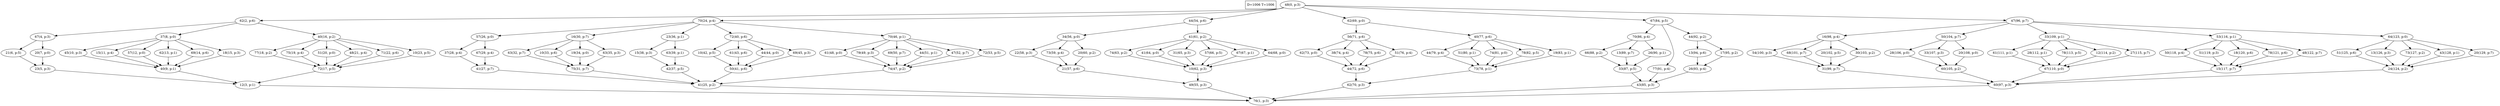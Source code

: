 digraph Task {
i [shape=box, label="D=1006 T=1006"]; 
0 [label="48(0, p:3)"];
1 [label="76(1, p:3)"];
2 [label="62(2, p:6)"];
3 [label="12(3, p:1)"];
4 [label="67(4, p:3)"];
5 [label="23(5, p:3)"];
6 [label="21(6, p:5)"];
7 [label="20(7, p:0)"];
8 [label="37(8, p:0)"];
9 [label="40(9, p:1)"];
10 [label="45(10, p:3)"];
11 [label="15(11, p:4)"];
12 [label="57(12, p:0)"];
13 [label="62(13, p:1)"];
14 [label="69(14, p:6)"];
15 [label="18(15, p:3)"];
16 [label="40(16, p:2)"];
17 [label="72(17, p:5)"];
18 [label="77(18, p:2)"];
19 [label="75(19, p:4)"];
20 [label="51(20, p:0)"];
21 [label="48(21, p:4)"];
22 [label="71(22, p:6)"];
23 [label="10(23, p:5)"];
24 [label="70(24, p:4)"];
25 [label="41(25, p:2)"];
26 [label="57(26, p:0)"];
27 [label="41(27, p:7)"];
28 [label="37(28, p:4)"];
29 [label="67(29, p:4)"];
30 [label="16(30, p:7)"];
31 [label="75(31, p:7)"];
32 [label="63(32, p:7)"];
33 [label="10(33, p:6)"];
34 [label="19(34, p:0)"];
35 [label="63(35, p:3)"];
36 [label="23(36, p:1)"];
37 [label="42(37, p:5)"];
38 [label="15(38, p:3)"];
39 [label="63(39, p:1)"];
40 [label="72(40, p:6)"];
41 [label="50(41, p:6)"];
42 [label="10(42, p:5)"];
43 [label="61(43, p:6)"];
44 [label="44(44, p:0)"];
45 [label="69(45, p:3)"];
46 [label="70(46, p:1)"];
47 [label="74(47, p:2)"];
48 [label="61(48, p:0)"];
49 [label="79(49, p:3)"];
50 [label="69(50, p:7)"];
51 [label="44(51, p:1)"];
52 [label="47(52, p:7)"];
53 [label="72(53, p:5)"];
54 [label="44(54, p:6)"];
55 [label="49(55, p:3)"];
56 [label="34(56, p:0)"];
57 [label="21(57, p:6)"];
58 [label="22(58, p:3)"];
59 [label="73(59, p:4)"];
60 [label="20(60, p:2)"];
61 [label="41(61, p:2)"];
62 [label="10(62, p:3)"];
63 [label="74(63, p:2)"];
64 [label="41(64, p:0)"];
65 [label="31(65, p:3)"];
66 [label="57(66, p:5)"];
67 [label="67(67, p:1)"];
68 [label="64(68, p:0)"];
69 [label="62(69, p:0)"];
70 [label="62(70, p:3)"];
71 [label="56(71, p:6)"];
72 [label="44(72, p:6)"];
73 [label="62(73, p:0)"];
74 [label="38(74, p:4)"];
75 [label="78(75, p:6)"];
76 [label="51(76, p:4)"];
77 [label="40(77, p:6)"];
78 [label="73(78, p:1)"];
79 [label="44(79, p:4)"];
80 [label="51(80, p:1)"];
81 [label="74(81, p:0)"];
82 [label="78(82, p:5)"];
83 [label="19(83, p:1)"];
84 [label="67(84, p:5)"];
85 [label="43(85, p:3)"];
86 [label="70(86, p:4)"];
87 [label="33(87, p:5)"];
88 [label="66(88, p:2)"];
89 [label="13(89, p:7)"];
90 [label="26(90, p:1)"];
91 [label="77(91, p:4)"];
92 [label="44(92, p:2)"];
93 [label="26(93, p:4)"];
94 [label="13(94, p:6)"];
95 [label="17(95, p:2)"];
96 [label="47(96, p:7)"];
97 [label="60(97, p:3)"];
98 [label="16(98, p:4)"];
99 [label="31(99, p:7)"];
100 [label="54(100, p:3)"];
101 [label="68(101, p:7)"];
102 [label="20(102, p:5)"];
103 [label="30(103, p:2)"];
104 [label="50(104, p:7)"];
105 [label="60(105, p:2)"];
106 [label="28(106, p:0)"];
107 [label="33(107, p:3)"];
108 [label="20(108, p:0)"];
109 [label="33(109, p:1)"];
110 [label="67(110, p:0)"];
111 [label="61(111, p:1)"];
112 [label="28(112, p:1)"];
113 [label="78(113, p:5)"];
114 [label="12(114, p:2)"];
115 [label="27(115, p:7)"];
116 [label="53(116, p:1)"];
117 [label="15(117, p:7)"];
118 [label="50(118, p:4)"];
119 [label="51(119, p:3)"];
120 [label="18(120, p:6)"];
121 [label="78(121, p:6)"];
122 [label="48(122, p:7)"];
123 [label="64(123, p:0)"];
124 [label="24(124, p:2)"];
125 [label="51(125, p:6)"];
126 [label="13(126, p:3)"];
127 [label="73(127, p:2)"];
128 [label="43(128, p:1)"];
129 [label="20(129, p:7)"];
0 -> 2;
0 -> 24;
0 -> 54;
0 -> 69;
0 -> 84;
0 -> 96;
2 -> 4;
2 -> 8;
2 -> 16;
3 -> 1;
4 -> 6;
4 -> 7;
5 -> 3;
6 -> 5;
7 -> 5;
8 -> 10;
8 -> 11;
8 -> 12;
8 -> 13;
8 -> 14;
8 -> 15;
9 -> 3;
10 -> 9;
11 -> 9;
12 -> 9;
13 -> 9;
14 -> 9;
15 -> 9;
16 -> 18;
16 -> 19;
16 -> 20;
16 -> 21;
16 -> 22;
16 -> 23;
17 -> 3;
18 -> 17;
19 -> 17;
20 -> 17;
21 -> 17;
22 -> 17;
23 -> 17;
24 -> 26;
24 -> 30;
24 -> 36;
24 -> 40;
24 -> 46;
25 -> 1;
26 -> 28;
26 -> 29;
27 -> 25;
28 -> 27;
29 -> 27;
30 -> 32;
30 -> 33;
30 -> 34;
30 -> 35;
31 -> 25;
32 -> 31;
33 -> 31;
34 -> 31;
35 -> 31;
36 -> 38;
36 -> 39;
37 -> 25;
38 -> 37;
39 -> 37;
40 -> 42;
40 -> 43;
40 -> 44;
40 -> 45;
41 -> 25;
42 -> 41;
43 -> 41;
44 -> 41;
45 -> 41;
46 -> 48;
46 -> 49;
46 -> 50;
46 -> 51;
46 -> 52;
46 -> 53;
47 -> 25;
48 -> 47;
49 -> 47;
50 -> 47;
51 -> 47;
52 -> 47;
53 -> 47;
54 -> 56;
54 -> 61;
55 -> 1;
56 -> 58;
56 -> 59;
56 -> 60;
57 -> 55;
58 -> 57;
59 -> 57;
60 -> 57;
61 -> 63;
61 -> 64;
61 -> 65;
61 -> 66;
61 -> 67;
61 -> 68;
62 -> 55;
63 -> 62;
64 -> 62;
65 -> 62;
66 -> 62;
67 -> 62;
68 -> 62;
69 -> 71;
69 -> 77;
70 -> 1;
71 -> 73;
71 -> 74;
71 -> 75;
71 -> 76;
72 -> 70;
73 -> 72;
74 -> 72;
75 -> 72;
76 -> 72;
77 -> 79;
77 -> 80;
77 -> 81;
77 -> 82;
77 -> 83;
78 -> 70;
79 -> 78;
80 -> 78;
81 -> 78;
82 -> 78;
83 -> 78;
84 -> 86;
84 -> 91;
84 -> 92;
85 -> 1;
86 -> 88;
86 -> 89;
86 -> 90;
87 -> 85;
88 -> 87;
89 -> 87;
90 -> 87;
91 -> 85;
92 -> 94;
92 -> 95;
93 -> 85;
94 -> 93;
95 -> 93;
96 -> 98;
96 -> 104;
96 -> 109;
96 -> 116;
96 -> 123;
97 -> 1;
98 -> 100;
98 -> 101;
98 -> 102;
98 -> 103;
99 -> 97;
100 -> 99;
101 -> 99;
102 -> 99;
103 -> 99;
104 -> 106;
104 -> 107;
104 -> 108;
105 -> 97;
106 -> 105;
107 -> 105;
108 -> 105;
109 -> 111;
109 -> 112;
109 -> 113;
109 -> 114;
109 -> 115;
110 -> 97;
111 -> 110;
112 -> 110;
113 -> 110;
114 -> 110;
115 -> 110;
116 -> 118;
116 -> 119;
116 -> 120;
116 -> 121;
116 -> 122;
117 -> 97;
118 -> 117;
119 -> 117;
120 -> 117;
121 -> 117;
122 -> 117;
123 -> 125;
123 -> 126;
123 -> 127;
123 -> 128;
123 -> 129;
124 -> 97;
125 -> 124;
126 -> 124;
127 -> 124;
128 -> 124;
129 -> 124;
}